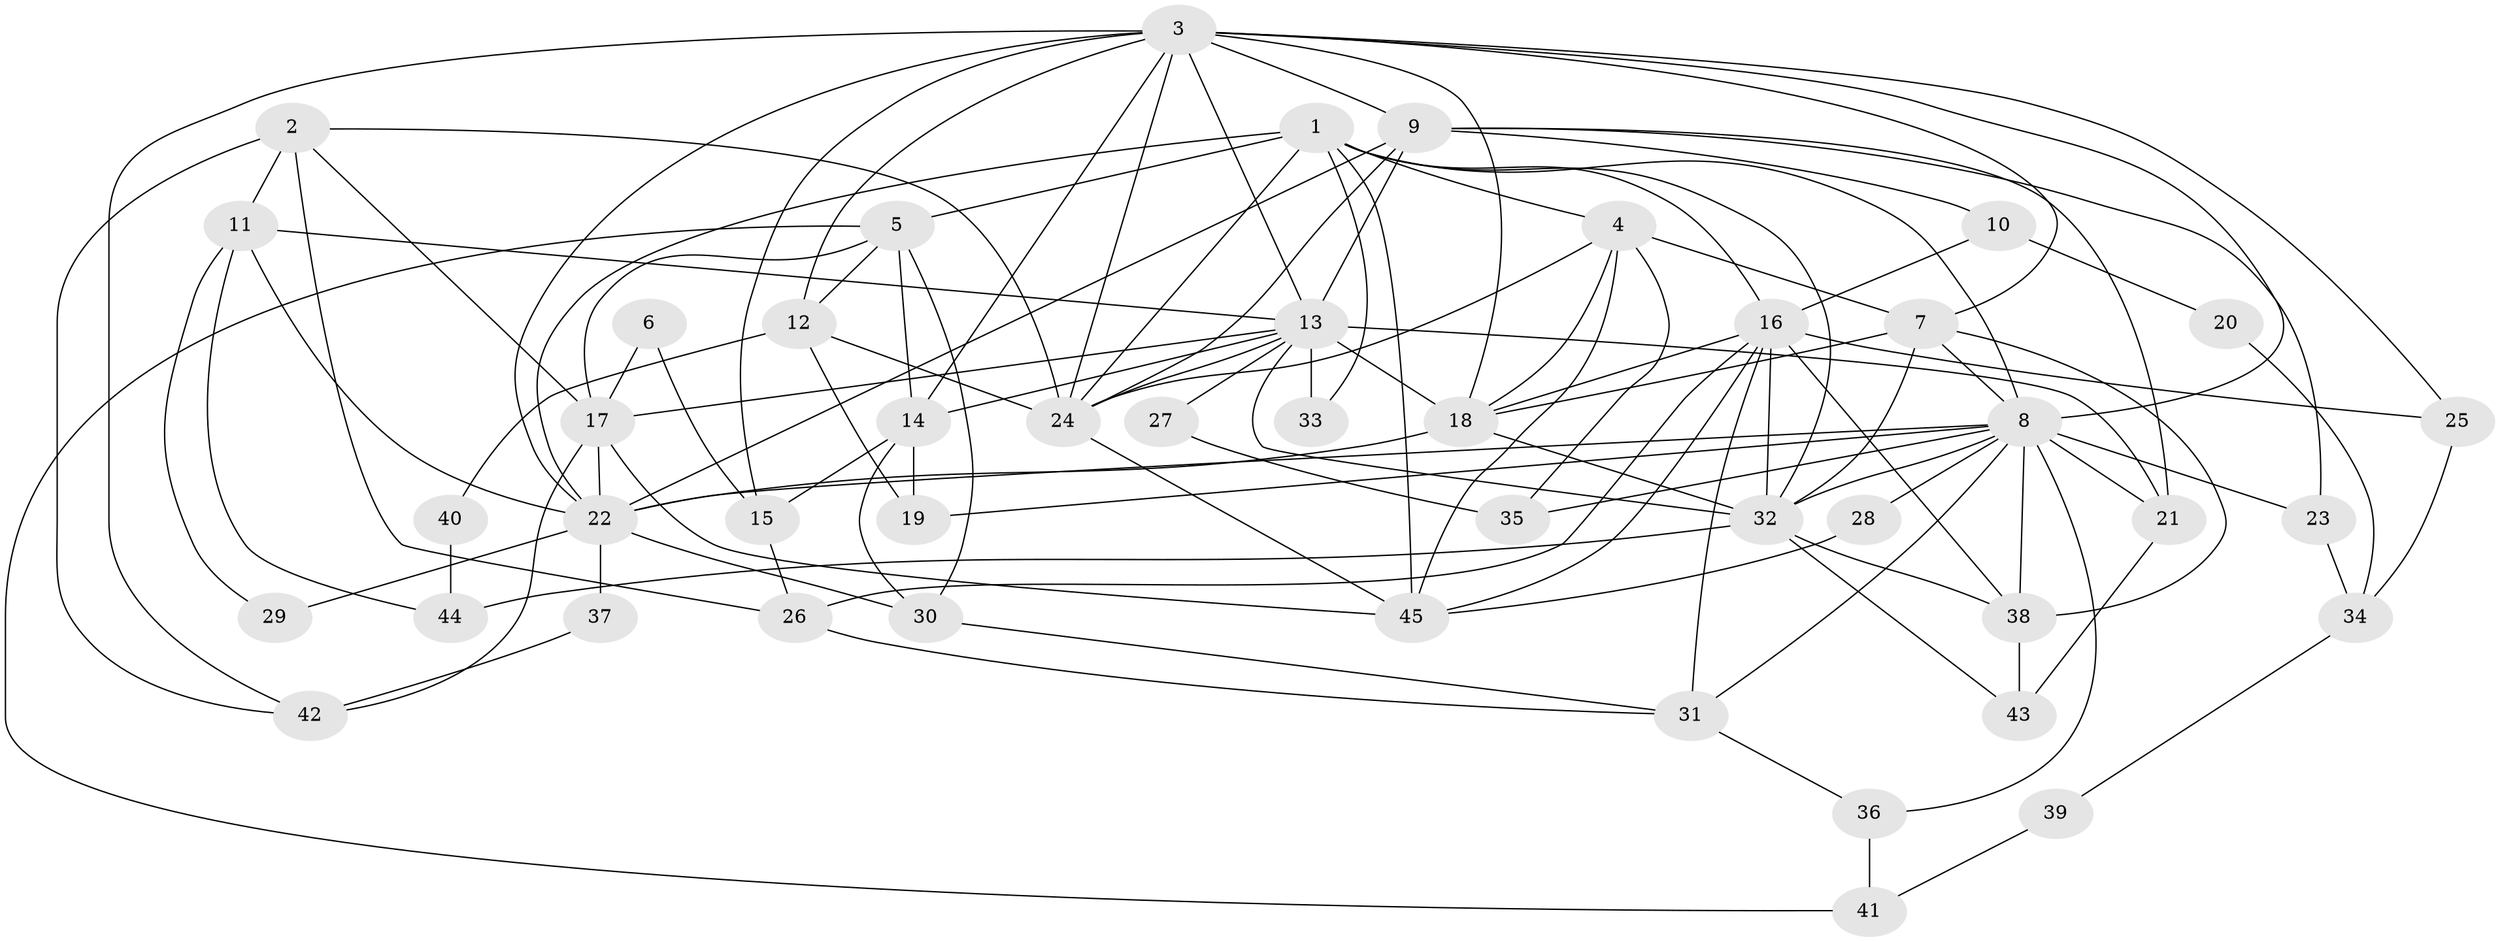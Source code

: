 // original degree distribution, {4: 0.20224719101123595, 5: 0.21348314606741572, 3: 0.2808988764044944, 6: 0.12359550561797752, 2: 0.14606741573033707, 8: 0.011235955056179775, 7: 0.02247191011235955}
// Generated by graph-tools (version 1.1) at 2025/35/03/09/25 02:35:53]
// undirected, 45 vertices, 113 edges
graph export_dot {
graph [start="1"]
  node [color=gray90,style=filled];
  1;
  2;
  3;
  4;
  5;
  6;
  7;
  8;
  9;
  10;
  11;
  12;
  13;
  14;
  15;
  16;
  17;
  18;
  19;
  20;
  21;
  22;
  23;
  24;
  25;
  26;
  27;
  28;
  29;
  30;
  31;
  32;
  33;
  34;
  35;
  36;
  37;
  38;
  39;
  40;
  41;
  42;
  43;
  44;
  45;
  1 -- 4 [weight=1.0];
  1 -- 5 [weight=1.0];
  1 -- 8 [weight=1.0];
  1 -- 16 [weight=1.0];
  1 -- 22 [weight=1.0];
  1 -- 24 [weight=1.0];
  1 -- 32 [weight=1.0];
  1 -- 33 [weight=1.0];
  1 -- 45 [weight=1.0];
  2 -- 11 [weight=1.0];
  2 -- 17 [weight=1.0];
  2 -- 24 [weight=1.0];
  2 -- 26 [weight=1.0];
  2 -- 42 [weight=1.0];
  3 -- 7 [weight=1.0];
  3 -- 8 [weight=1.0];
  3 -- 9 [weight=1.0];
  3 -- 12 [weight=2.0];
  3 -- 13 [weight=2.0];
  3 -- 14 [weight=1.0];
  3 -- 15 [weight=1.0];
  3 -- 18 [weight=3.0];
  3 -- 22 [weight=1.0];
  3 -- 24 [weight=1.0];
  3 -- 25 [weight=1.0];
  3 -- 42 [weight=1.0];
  4 -- 7 [weight=1.0];
  4 -- 18 [weight=1.0];
  4 -- 24 [weight=1.0];
  4 -- 35 [weight=1.0];
  4 -- 45 [weight=1.0];
  5 -- 12 [weight=1.0];
  5 -- 14 [weight=1.0];
  5 -- 17 [weight=1.0];
  5 -- 30 [weight=1.0];
  5 -- 41 [weight=1.0];
  6 -- 15 [weight=1.0];
  6 -- 17 [weight=1.0];
  7 -- 8 [weight=1.0];
  7 -- 18 [weight=2.0];
  7 -- 32 [weight=1.0];
  7 -- 38 [weight=1.0];
  8 -- 19 [weight=3.0];
  8 -- 21 [weight=1.0];
  8 -- 22 [weight=2.0];
  8 -- 23 [weight=1.0];
  8 -- 28 [weight=1.0];
  8 -- 31 [weight=1.0];
  8 -- 32 [weight=1.0];
  8 -- 35 [weight=1.0];
  8 -- 36 [weight=1.0];
  8 -- 38 [weight=1.0];
  9 -- 10 [weight=1.0];
  9 -- 13 [weight=1.0];
  9 -- 21 [weight=2.0];
  9 -- 22 [weight=1.0];
  9 -- 23 [weight=1.0];
  9 -- 24 [weight=1.0];
  10 -- 16 [weight=1.0];
  10 -- 20 [weight=1.0];
  11 -- 13 [weight=1.0];
  11 -- 22 [weight=1.0];
  11 -- 29 [weight=1.0];
  11 -- 44 [weight=1.0];
  12 -- 19 [weight=1.0];
  12 -- 24 [weight=1.0];
  12 -- 40 [weight=1.0];
  13 -- 14 [weight=1.0];
  13 -- 17 [weight=1.0];
  13 -- 18 [weight=4.0];
  13 -- 21 [weight=1.0];
  13 -- 24 [weight=1.0];
  13 -- 27 [weight=1.0];
  13 -- 32 [weight=1.0];
  13 -- 33 [weight=1.0];
  14 -- 15 [weight=1.0];
  14 -- 19 [weight=1.0];
  14 -- 30 [weight=1.0];
  15 -- 26 [weight=1.0];
  16 -- 18 [weight=1.0];
  16 -- 25 [weight=1.0];
  16 -- 26 [weight=1.0];
  16 -- 31 [weight=2.0];
  16 -- 32 [weight=1.0];
  16 -- 38 [weight=2.0];
  16 -- 45 [weight=1.0];
  17 -- 22 [weight=1.0];
  17 -- 42 [weight=1.0];
  17 -- 45 [weight=1.0];
  18 -- 22 [weight=1.0];
  18 -- 32 [weight=2.0];
  20 -- 34 [weight=1.0];
  21 -- 43 [weight=1.0];
  22 -- 29 [weight=1.0];
  22 -- 30 [weight=1.0];
  22 -- 37 [weight=1.0];
  23 -- 34 [weight=1.0];
  24 -- 45 [weight=1.0];
  25 -- 34 [weight=1.0];
  26 -- 31 [weight=1.0];
  27 -- 35 [weight=1.0];
  28 -- 45 [weight=1.0];
  30 -- 31 [weight=1.0];
  31 -- 36 [weight=1.0];
  32 -- 38 [weight=1.0];
  32 -- 43 [weight=1.0];
  32 -- 44 [weight=1.0];
  34 -- 39 [weight=1.0];
  36 -- 41 [weight=1.0];
  37 -- 42 [weight=1.0];
  38 -- 43 [weight=1.0];
  39 -- 41 [weight=1.0];
  40 -- 44 [weight=1.0];
}
